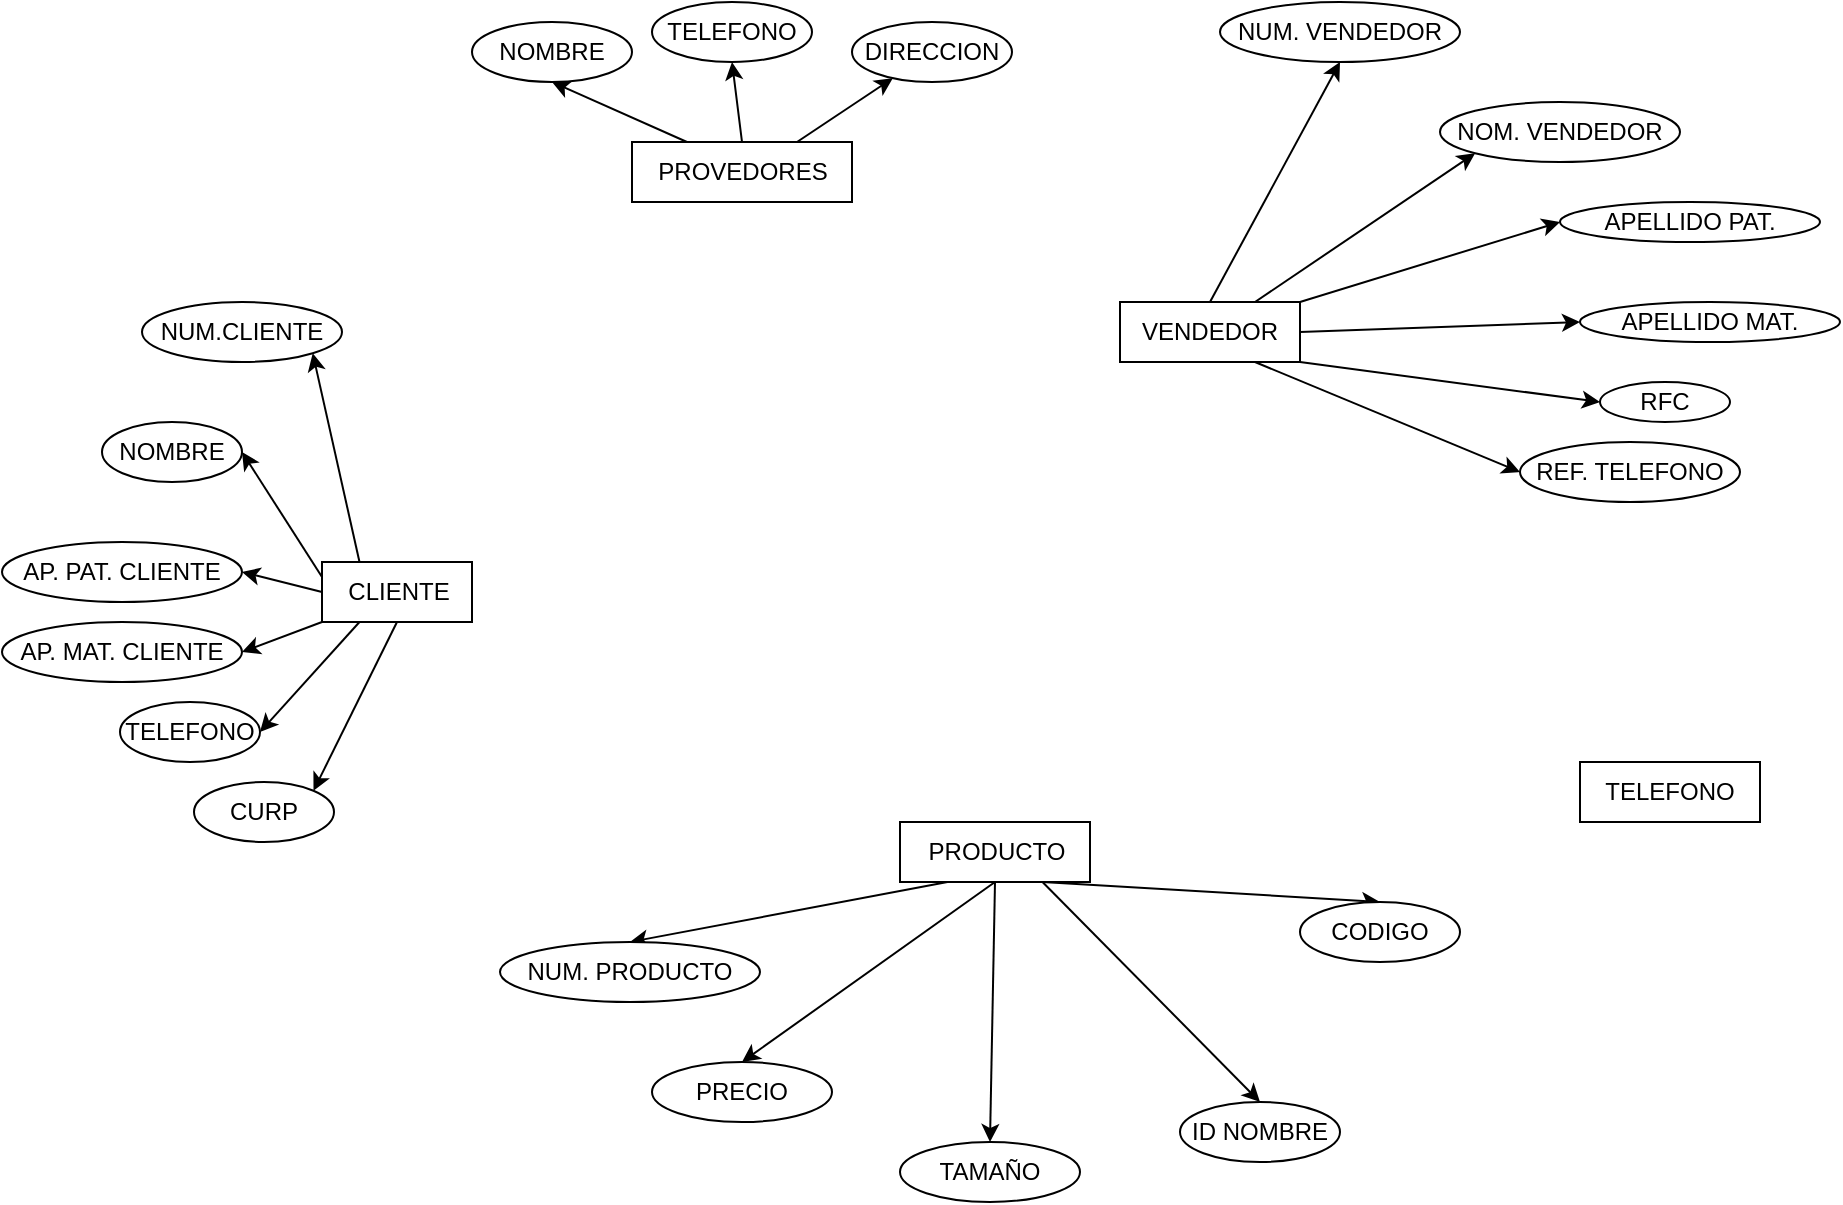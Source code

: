 <mxfile>
    <diagram name="Página-1" id="OK9RzUDrGZEFqBTupTgi">
        <mxGraphModel dx="2062" dy="942" grid="1" gridSize="10" guides="1" tooltips="1" connect="1" arrows="1" fold="1" page="1" pageScale="1" pageWidth="827" pageHeight="1169" math="0" shadow="0">
            <root>
                <mxCell id="0"/>
                <mxCell id="1" parent="0"/>
                <mxCell id="20" style="edgeStyle=none;html=1;exitX=0.25;exitY=0;exitDx=0;exitDy=0;entryX=1;entryY=1;entryDx=0;entryDy=0;" parent="1" source="m2Nia0YkWUvofG6L2JFD-12" target="m2Nia0YkWUvofG6L2JFD-20" edge="1">
                    <mxGeometry relative="1" as="geometry"/>
                </mxCell>
                <mxCell id="21" style="edgeStyle=none;html=1;exitX=0;exitY=0.25;exitDx=0;exitDy=0;entryX=1;entryY=0.5;entryDx=0;entryDy=0;" parent="1" source="m2Nia0YkWUvofG6L2JFD-12" target="m2Nia0YkWUvofG6L2JFD-17" edge="1">
                    <mxGeometry relative="1" as="geometry"/>
                </mxCell>
                <mxCell id="22" style="edgeStyle=none;html=1;exitX=0.25;exitY=1;exitDx=0;exitDy=0;entryX=1;entryY=0.5;entryDx=0;entryDy=0;" parent="1" source="m2Nia0YkWUvofG6L2JFD-12" target="m2Nia0YkWUvofG6L2JFD-19" edge="1">
                    <mxGeometry relative="1" as="geometry"/>
                </mxCell>
                <mxCell id="34" style="edgeStyle=none;html=1;exitX=0.5;exitY=1;exitDx=0;exitDy=0;entryX=1;entryY=0;entryDx=0;entryDy=0;" edge="1" parent="1" source="m2Nia0YkWUvofG6L2JFD-12" target="31">
                    <mxGeometry relative="1" as="geometry"/>
                </mxCell>
                <mxCell id="37" style="edgeStyle=none;html=1;exitX=0;exitY=0.5;exitDx=0;exitDy=0;entryX=1;entryY=0.5;entryDx=0;entryDy=0;" edge="1" parent="1" source="m2Nia0YkWUvofG6L2JFD-12" target="35">
                    <mxGeometry relative="1" as="geometry"/>
                </mxCell>
                <mxCell id="61" style="edgeStyle=none;html=1;exitX=0;exitY=1;exitDx=0;exitDy=0;entryX=1;entryY=0.5;entryDx=0;entryDy=0;" edge="1" parent="1" source="m2Nia0YkWUvofG6L2JFD-12" target="38">
                    <mxGeometry relative="1" as="geometry"/>
                </mxCell>
                <mxCell id="m2Nia0YkWUvofG6L2JFD-12" value="CLIENTE" style="html=1;" parent="1" vertex="1">
                    <mxGeometry x="21" y="330" width="75" height="30" as="geometry"/>
                </mxCell>
                <mxCell id="4" style="edgeStyle=none;html=1;exitX=0.25;exitY=1;exitDx=0;exitDy=0;entryX=0.5;entryY=0;entryDx=0;entryDy=0;" parent="1" source="m2Nia0YkWUvofG6L2JFD-13" target="m2Nia0YkWUvofG6L2JFD-21" edge="1">
                    <mxGeometry relative="1" as="geometry"/>
                </mxCell>
                <mxCell id="5" style="edgeStyle=none;html=1;exitX=0.75;exitY=1;exitDx=0;exitDy=0;entryX=0.5;entryY=0;entryDx=0;entryDy=0;" parent="1" source="m2Nia0YkWUvofG6L2JFD-13" target="m2Nia0YkWUvofG6L2JFD-22" edge="1">
                    <mxGeometry relative="1" as="geometry"/>
                </mxCell>
                <mxCell id="6" style="edgeStyle=none;html=1;exitX=0.5;exitY=1;exitDx=0;exitDy=0;entryX=0.5;entryY=0;entryDx=0;entryDy=0;" parent="1" source="m2Nia0YkWUvofG6L2JFD-13" target="m2Nia0YkWUvofG6L2JFD-23" edge="1">
                    <mxGeometry relative="1" as="geometry"/>
                </mxCell>
                <mxCell id="43" style="edgeStyle=none;html=1;exitX=0.5;exitY=1;exitDx=0;exitDy=0;entryX=0.5;entryY=0;entryDx=0;entryDy=0;" edge="1" parent="1" source="m2Nia0YkWUvofG6L2JFD-13" target="42">
                    <mxGeometry relative="1" as="geometry"/>
                </mxCell>
                <mxCell id="45" style="edgeStyle=none;html=1;exitX=0.75;exitY=1;exitDx=0;exitDy=0;entryX=0.5;entryY=0;entryDx=0;entryDy=0;" edge="1" parent="1" source="m2Nia0YkWUvofG6L2JFD-13" target="44">
                    <mxGeometry relative="1" as="geometry"/>
                </mxCell>
                <mxCell id="m2Nia0YkWUvofG6L2JFD-13" value="PRODUCTO" style="html=1;" parent="1" vertex="1">
                    <mxGeometry x="310" y="460" width="95" height="30" as="geometry"/>
                </mxCell>
                <mxCell id="24" style="edgeStyle=none;html=1;exitX=0.5;exitY=0;exitDx=0;exitDy=0;entryX=0.5;entryY=1;entryDx=0;entryDy=0;" parent="1" source="m2Nia0YkWUvofG6L2JFD-15" target="9" edge="1">
                    <mxGeometry relative="1" as="geometry"/>
                </mxCell>
                <mxCell id="25" style="edgeStyle=none;html=1;exitX=0.75;exitY=0;exitDx=0;exitDy=0;" parent="1" source="m2Nia0YkWUvofG6L2JFD-15" target="10" edge="1">
                    <mxGeometry relative="1" as="geometry"/>
                </mxCell>
                <mxCell id="26" style="edgeStyle=none;html=1;exitX=0.25;exitY=0;exitDx=0;exitDy=0;entryX=0.5;entryY=1;entryDx=0;entryDy=0;" parent="1" source="m2Nia0YkWUvofG6L2JFD-15" target="8" edge="1">
                    <mxGeometry relative="1" as="geometry"/>
                </mxCell>
                <mxCell id="m2Nia0YkWUvofG6L2JFD-15" value="PROVEDORES" style="html=1;" parent="1" vertex="1">
                    <mxGeometry x="176" y="120" width="110" height="30" as="geometry"/>
                </mxCell>
                <mxCell id="m2Nia0YkWUvofG6L2JFD-17" value="NOMBRE" style="ellipse;whiteSpace=wrap;html=1;" parent="1" vertex="1">
                    <mxGeometry x="-89" y="260" width="70" height="30" as="geometry"/>
                </mxCell>
                <mxCell id="m2Nia0YkWUvofG6L2JFD-19" value="TELEFONO" style="ellipse;whiteSpace=wrap;html=1;" parent="1" vertex="1">
                    <mxGeometry x="-80" y="400" width="70" height="30" as="geometry"/>
                </mxCell>
                <mxCell id="m2Nia0YkWUvofG6L2JFD-20" value="NUM.CLIENTE" style="ellipse;whiteSpace=wrap;html=1;" parent="1" vertex="1">
                    <mxGeometry x="-69" y="200" width="100" height="30" as="geometry"/>
                </mxCell>
                <mxCell id="m2Nia0YkWUvofG6L2JFD-21" value="NUM. PRODUCTO" style="ellipse;whiteSpace=wrap;html=1;" parent="1" vertex="1">
                    <mxGeometry x="110" y="520" width="130" height="30" as="geometry"/>
                </mxCell>
                <mxCell id="m2Nia0YkWUvofG6L2JFD-22" value="ID NOMBRE" style="ellipse;whiteSpace=wrap;html=1;" parent="1" vertex="1">
                    <mxGeometry x="450" y="600" width="80" height="30" as="geometry"/>
                </mxCell>
                <mxCell id="m2Nia0YkWUvofG6L2JFD-23" value="PRECIO" style="ellipse;whiteSpace=wrap;html=1;" parent="1" vertex="1">
                    <mxGeometry x="186" y="580" width="90" height="30" as="geometry"/>
                </mxCell>
                <mxCell id="8" value="NOMBRE" style="ellipse;whiteSpace=wrap;html=1;" parent="1" vertex="1">
                    <mxGeometry x="96" y="60" width="80" height="30" as="geometry"/>
                </mxCell>
                <mxCell id="9" value="TELEFONO&lt;span style=&quot;color: rgba(0, 0, 0, 0); font-family: monospace; font-size: 0px; text-align: start;&quot;&gt;%3CmxGraphModel%3E%3Croot%3E%3CmxCell%20id%3D%220%22%2F%3E%3CmxCell%20id%3D%221%22%20parent%3D%220%22%2F%3E%3CmxCell%20id%3D%222%22%20value%3D%22NOMBRE%22%20style%3D%22ellipse%3BwhiteSpace%3Dwrap%3Bhtml%3D1%3B%22%20vertex%3D%221%22%20parent%3D%221%22%3E%3CmxGeometry%20x%3D%22460%22%20y%3D%22210%22%20width%3D%2280%22%20height%3D%2230%22%20as%3D%22geometry%22%2F%3E%3C%2FmxCell%3E%3C%2Froot%3E%3C%2FmxGraphModel%3E&lt;/span&gt;" style="ellipse;whiteSpace=wrap;html=1;" parent="1" vertex="1">
                    <mxGeometry x="186" y="50" width="80" height="30" as="geometry"/>
                </mxCell>
                <mxCell id="10" value="DIRECCION" style="ellipse;whiteSpace=wrap;html=1;" parent="1" vertex="1">
                    <mxGeometry x="286" y="60" width="80" height="30" as="geometry"/>
                </mxCell>
                <mxCell id="31" value="CURP" style="ellipse;whiteSpace=wrap;html=1;" vertex="1" parent="1">
                    <mxGeometry x="-43" y="440" width="70" height="30" as="geometry"/>
                </mxCell>
                <mxCell id="35" value="AP. PAT. CLIENTE" style="ellipse;whiteSpace=wrap;html=1;" vertex="1" parent="1">
                    <mxGeometry x="-139" y="320" width="120" height="30" as="geometry"/>
                </mxCell>
                <mxCell id="38" value="AP. MAT. CLIENTE" style="ellipse;whiteSpace=wrap;html=1;" vertex="1" parent="1">
                    <mxGeometry x="-139" y="360" width="120" height="30" as="geometry"/>
                </mxCell>
                <mxCell id="49" style="edgeStyle=none;html=1;exitX=0.5;exitY=0;exitDx=0;exitDy=0;entryX=0.5;entryY=1;entryDx=0;entryDy=0;" edge="1" parent="1" source="40" target="47">
                    <mxGeometry relative="1" as="geometry"/>
                </mxCell>
                <mxCell id="50" style="edgeStyle=none;html=1;exitX=0.75;exitY=0;exitDx=0;exitDy=0;entryX=0;entryY=1;entryDx=0;entryDy=0;" edge="1" parent="1" source="40" target="48">
                    <mxGeometry relative="1" as="geometry"/>
                </mxCell>
                <mxCell id="53" style="edgeStyle=none;html=1;exitX=1;exitY=0;exitDx=0;exitDy=0;entryX=0;entryY=0.5;entryDx=0;entryDy=0;" edge="1" parent="1" source="40" target="52">
                    <mxGeometry relative="1" as="geometry"/>
                </mxCell>
                <mxCell id="55" style="edgeStyle=none;html=1;exitX=1;exitY=0.5;exitDx=0;exitDy=0;entryX=0;entryY=0.5;entryDx=0;entryDy=0;" edge="1" parent="1" source="40" target="54">
                    <mxGeometry relative="1" as="geometry"/>
                </mxCell>
                <mxCell id="57" style="edgeStyle=none;html=1;exitX=1;exitY=1;exitDx=0;exitDy=0;entryX=0;entryY=0.5;entryDx=0;entryDy=0;" edge="1" parent="1" source="40" target="56">
                    <mxGeometry relative="1" as="geometry"/>
                </mxCell>
                <mxCell id="59" style="edgeStyle=none;html=1;exitX=0.75;exitY=1;exitDx=0;exitDy=0;entryX=0;entryY=0.5;entryDx=0;entryDy=0;" edge="1" parent="1" source="40" target="58">
                    <mxGeometry relative="1" as="geometry"/>
                </mxCell>
                <mxCell id="40" value="VENDEDOR" style="rounded=0;whiteSpace=wrap;html=1;" vertex="1" parent="1">
                    <mxGeometry x="420" y="200" width="90" height="30" as="geometry"/>
                </mxCell>
                <mxCell id="42" value="TAMAÑO" style="ellipse;whiteSpace=wrap;html=1;" vertex="1" parent="1">
                    <mxGeometry x="310" y="620" width="90" height="30" as="geometry"/>
                </mxCell>
                <mxCell id="44" value="CODIGO" style="ellipse;whiteSpace=wrap;html=1;" vertex="1" parent="1">
                    <mxGeometry x="510" y="500" width="80" height="30" as="geometry"/>
                </mxCell>
                <mxCell id="47" value="NUM. VENDEDOR" style="ellipse;whiteSpace=wrap;html=1;" vertex="1" parent="1">
                    <mxGeometry x="470" y="50" width="120" height="30" as="geometry"/>
                </mxCell>
                <mxCell id="48" value="NOM. VENDEDOR" style="ellipse;whiteSpace=wrap;html=1;" vertex="1" parent="1">
                    <mxGeometry x="580" y="100" width="120" height="30" as="geometry"/>
                </mxCell>
                <mxCell id="52" value="APELLIDO PAT." style="ellipse;whiteSpace=wrap;html=1;" vertex="1" parent="1">
                    <mxGeometry x="640" y="150" width="130" height="20" as="geometry"/>
                </mxCell>
                <mxCell id="54" value="APELLIDO MAT." style="ellipse;whiteSpace=wrap;html=1;" vertex="1" parent="1">
                    <mxGeometry x="650" y="200" width="130" height="20" as="geometry"/>
                </mxCell>
                <mxCell id="56" value="RFC" style="ellipse;whiteSpace=wrap;html=1;" vertex="1" parent="1">
                    <mxGeometry x="660" y="240" width="65" height="20" as="geometry"/>
                </mxCell>
                <mxCell id="58" value="REF. TELEFONO" style="ellipse;whiteSpace=wrap;html=1;" vertex="1" parent="1">
                    <mxGeometry x="620" y="270" width="110" height="30" as="geometry"/>
                </mxCell>
                <mxCell id="60" value="TELEFONO" style="rounded=0;whiteSpace=wrap;html=1;" vertex="1" parent="1">
                    <mxGeometry x="650" y="430" width="90" height="30" as="geometry"/>
                </mxCell>
            </root>
        </mxGraphModel>
    </diagram>
</mxfile>